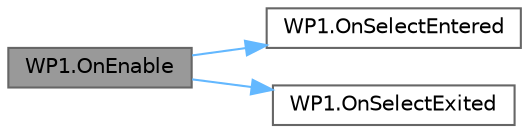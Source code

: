 digraph "WP1.OnEnable"
{
 // LATEX_PDF_SIZE
  bgcolor="transparent";
  edge [fontname=Helvetica,fontsize=10,labelfontname=Helvetica,labelfontsize=10];
  node [fontname=Helvetica,fontsize=10,shape=box,height=0.2,width=0.4];
  rankdir="LR";
  Node1 [id="Node000001",label="WP1.OnEnable",height=0.2,width=0.4,color="gray40", fillcolor="grey60", style="filled", fontcolor="black",tooltip="This method is called when the object is enabled and adds event listeners for the selectEntered and s..."];
  Node1 -> Node2 [id="edge1_Node000001_Node000002",color="steelblue1",style="solid",tooltip=" "];
  Node2 [id="Node000002",label="WP1.OnSelectEntered",height=0.2,width=0.4,color="grey40", fillcolor="white", style="filled",URL="$class_w_p1.html#adc819bfd04bb0a89e34b53f2e3a586be",tooltip="This method is called when an interactor enters the object and sets the interactor and initialInterac..."];
  Node1 -> Node3 [id="edge2_Node000001_Node000003",color="steelblue1",style="solid",tooltip=" "];
  Node3 [id="Node000003",label="WP1.OnSelectExited",height=0.2,width=0.4,color="grey40", fillcolor="white", style="filled",URL="$class_w_p1.html#acd03dfc454ff0b7decd389b8dd71f8a7",tooltip="This method is called when an interactor exits the object and resets the isInteracting and interactor..."];
}
